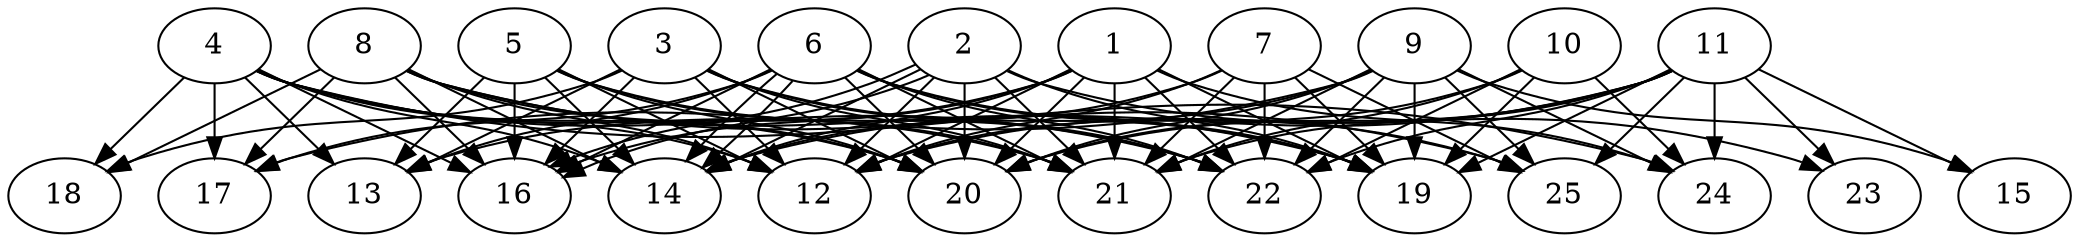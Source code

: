 // DAG automatically generated by daggen at Thu Oct  3 14:00:39 2019
// ./daggen --dot -n 25 --ccr 0.4 --fat 0.9 --regular 0.5 --density 0.9 --mindata 5242880 --maxdata 52428800 
digraph G {
  1 [size="130247680", alpha="0.08", expect_size="52099072"] 
  1 -> 12 [size ="52099072"]
  1 -> 13 [size ="52099072"]
  1 -> 14 [size ="52099072"]
  1 -> 16 [size ="52099072"]
  1 -> 19 [size ="52099072"]
  1 -> 20 [size ="52099072"]
  1 -> 21 [size ="52099072"]
  1 -> 22 [size ="52099072"]
  1 -> 24 [size ="52099072"]
  2 [size="17433600", alpha="0.11", expect_size="6973440"] 
  2 -> 12 [size ="6973440"]
  2 -> 14 [size ="6973440"]
  2 -> 16 [size ="6973440"]
  2 -> 16 [size ="6973440"]
  2 -> 19 [size ="6973440"]
  2 -> 20 [size ="6973440"]
  2 -> 21 [size ="6973440"]
  2 -> 23 [size ="6973440"]
  3 [size="33070080", alpha="0.04", expect_size="13228032"] 
  3 -> 12 [size ="13228032"]
  3 -> 13 [size ="13228032"]
  3 -> 16 [size ="13228032"]
  3 -> 18 [size ="13228032"]
  3 -> 19 [size ="13228032"]
  3 -> 20 [size ="13228032"]
  3 -> 21 [size ="13228032"]
  3 -> 22 [size ="13228032"]
  4 [size="102556160", alpha="0.10", expect_size="41022464"] 
  4 -> 12 [size ="41022464"]
  4 -> 13 [size ="41022464"]
  4 -> 14 [size ="41022464"]
  4 -> 16 [size ="41022464"]
  4 -> 17 [size ="41022464"]
  4 -> 18 [size ="41022464"]
  4 -> 20 [size ="41022464"]
  4 -> 21 [size ="41022464"]
  4 -> 22 [size ="41022464"]
  4 -> 24 [size ="41022464"]
  5 [size="63016960", alpha="0.05", expect_size="25206784"] 
  5 -> 12 [size ="25206784"]
  5 -> 13 [size ="25206784"]
  5 -> 14 [size ="25206784"]
  5 -> 16 [size ="25206784"]
  5 -> 20 [size ="25206784"]
  5 -> 21 [size ="25206784"]
  5 -> 22 [size ="25206784"]
  6 [size="17838080", alpha="0.00", expect_size="7135232"] 
  6 -> 13 [size ="7135232"]
  6 -> 14 [size ="7135232"]
  6 -> 14 [size ="7135232"]
  6 -> 16 [size ="7135232"]
  6 -> 17 [size ="7135232"]
  6 -> 19 [size ="7135232"]
  6 -> 20 [size ="7135232"]
  6 -> 21 [size ="7135232"]
  6 -> 22 [size ="7135232"]
  6 -> 25 [size ="7135232"]
  7 [size="88614400", alpha="0.09", expect_size="35445760"] 
  7 -> 12 [size ="35445760"]
  7 -> 14 [size ="35445760"]
  7 -> 19 [size ="35445760"]
  7 -> 21 [size ="35445760"]
  7 -> 22 [size ="35445760"]
  7 -> 25 [size ="35445760"]
  8 [size="88312320", alpha="0.03", expect_size="35324928"] 
  8 -> 12 [size ="35324928"]
  8 -> 14 [size ="35324928"]
  8 -> 16 [size ="35324928"]
  8 -> 17 [size ="35324928"]
  8 -> 18 [size ="35324928"]
  8 -> 19 [size ="35324928"]
  8 -> 20 [size ="35324928"]
  8 -> 25 [size ="35324928"]
  9 [size="77598720", alpha="0.12", expect_size="31039488"] 
  9 -> 12 [size ="31039488"]
  9 -> 15 [size ="31039488"]
  9 -> 17 [size ="31039488"]
  9 -> 19 [size ="31039488"]
  9 -> 20 [size ="31039488"]
  9 -> 21 [size ="31039488"]
  9 -> 22 [size ="31039488"]
  9 -> 24 [size ="31039488"]
  9 -> 25 [size ="31039488"]
  10 [size="22492160", alpha="0.15", expect_size="8996864"] 
  10 -> 19 [size ="8996864"]
  10 -> 20 [size ="8996864"]
  10 -> 21 [size ="8996864"]
  10 -> 22 [size ="8996864"]
  10 -> 24 [size ="8996864"]
  11 [size="79203840", alpha="0.18", expect_size="31681536"] 
  11 -> 12 [size ="31681536"]
  11 -> 14 [size ="31681536"]
  11 -> 15 [size ="31681536"]
  11 -> 19 [size ="31681536"]
  11 -> 20 [size ="31681536"]
  11 -> 21 [size ="31681536"]
  11 -> 22 [size ="31681536"]
  11 -> 23 [size ="31681536"]
  11 -> 24 [size ="31681536"]
  11 -> 25 [size ="31681536"]
  12 [size="126561280", alpha="0.06", expect_size="50624512"] 
  13 [size="70873600", alpha="0.09", expect_size="28349440"] 
  14 [size="93022720", alpha="0.16", expect_size="37209088"] 
  15 [size="33254400", alpha="0.03", expect_size="13301760"] 
  16 [size="65533440", alpha="0.18", expect_size="26213376"] 
  17 [size="67002880", alpha="0.01", expect_size="26801152"] 
  18 [size="118341120", alpha="0.03", expect_size="47336448"] 
  19 [size="19225600", alpha="0.08", expect_size="7690240"] 
  20 [size="88529920", alpha="0.14", expect_size="35411968"] 
  21 [size="59420160", alpha="0.19", expect_size="23768064"] 
  22 [size="49349120", alpha="0.05", expect_size="19739648"] 
  23 [size="86929920", alpha="0.14", expect_size="34771968"] 
  24 [size="23795200", alpha="0.18", expect_size="9518080"] 
  25 [size="120491520", alpha="0.11", expect_size="48196608"] 
}
